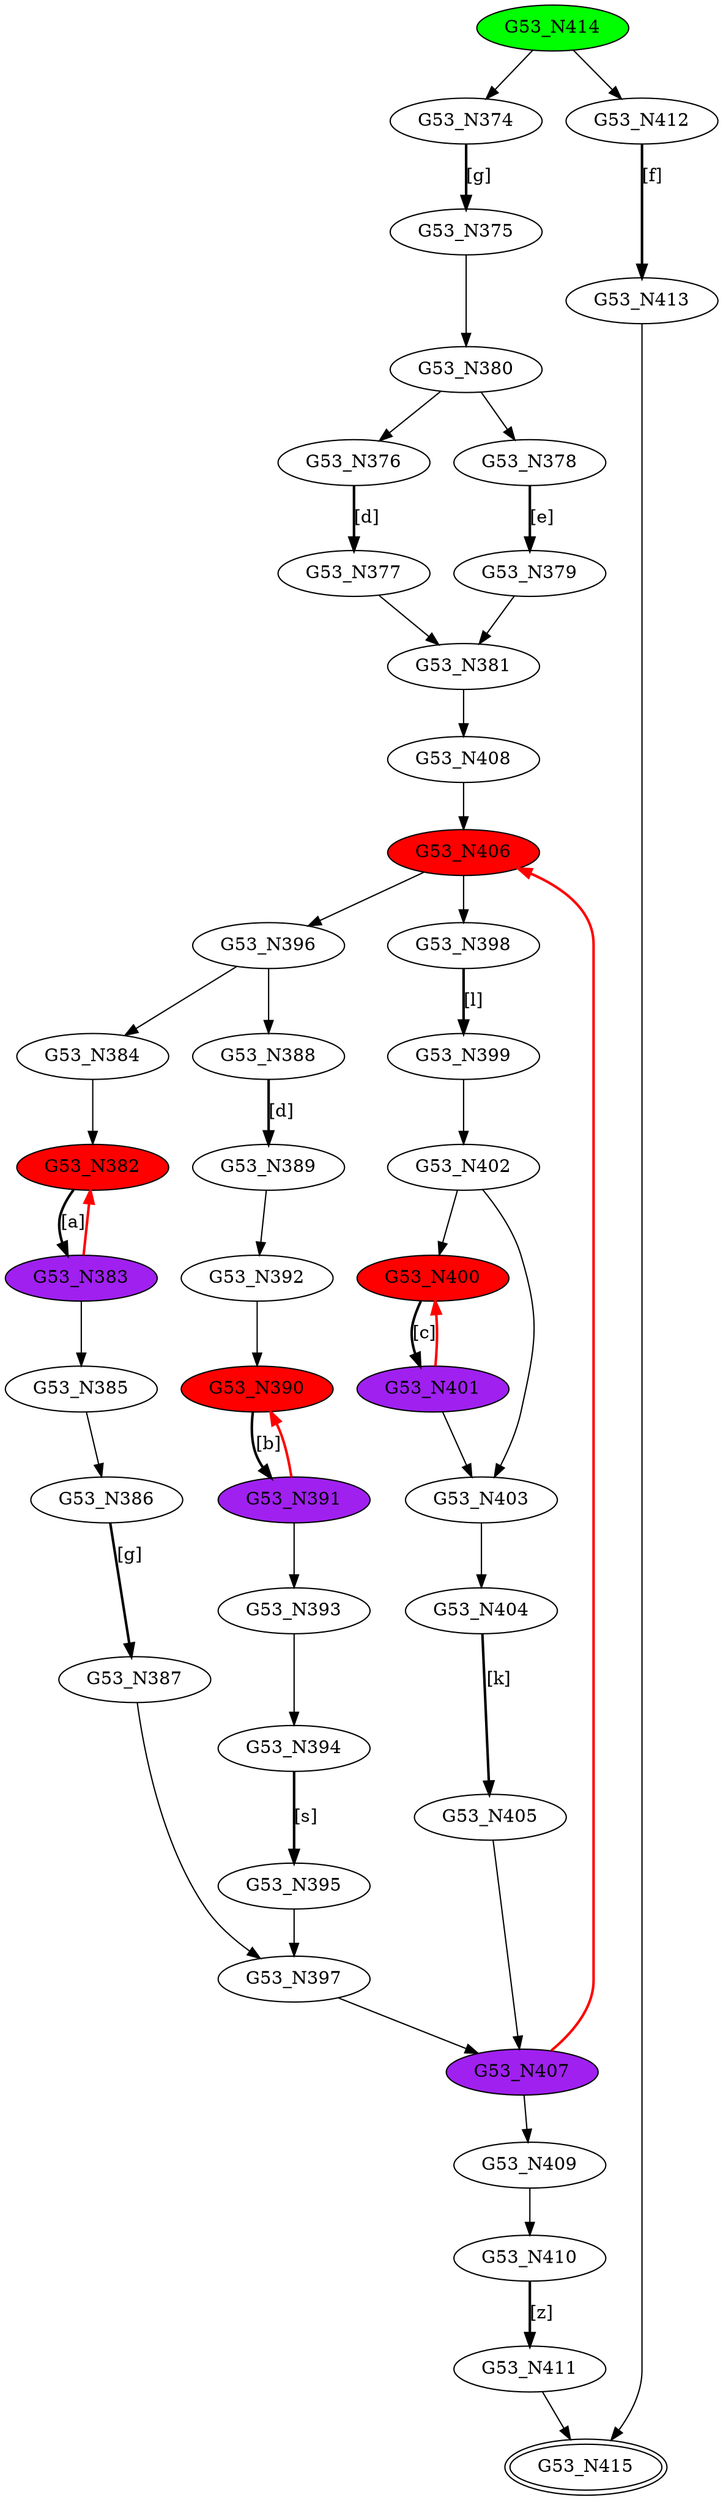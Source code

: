 digraph G53{
"G53_N374";
"G53_N375";
"G53_N376";
"G53_N377";
"G53_N378";
"G53_N379";
"G53_N380";
"G53_N381";
"G53_N382" [style=filled,fillcolor=red];
"G53_N383" [style=filled,fillcolor=purple];
"G53_N384";
"G53_N385";
"G53_N386";
"G53_N387";
"G53_N388";
"G53_N389";
"G53_N390" [style=filled,fillcolor=red];
"G53_N391" [style=filled,fillcolor=purple];
"G53_N392";
"G53_N393";
"G53_N394";
"G53_N395";
"G53_N396";
"G53_N397";
"G53_N398";
"G53_N399";
"G53_N400" [style=filled,fillcolor=red];
"G53_N401" [style=filled,fillcolor=purple];
"G53_N402";
"G53_N403";
"G53_N404";
"G53_N405";
"G53_N406" [style=filled,fillcolor=red];
"G53_N407" [style=filled,fillcolor=purple];
"G53_N408";
"G53_N409";
"G53_N410";
"G53_N411";
"G53_N412";
"G53_N413";
"G53_N414" [style=filled,fillcolor=green];
"G53_N415" [peripheries=2];
"G53_N374"->"G53_N375" [style = bold, label = "[g]"];
"G53_N376"->"G53_N377" [style = bold, label = "[d]"];
"G53_N378"->"G53_N379" [style = bold, label = "[e]"];
"G53_N380"->"G53_N376";
"G53_N380"->"G53_N378";
"G53_N379"->"G53_N381";
"G53_N377"->"G53_N381";
"G53_N375"->"G53_N380";
"G53_N382"->"G53_N383" [style = bold, label = "[a]"];
"G53_N384"->"G53_N382";
"G53_N383"->"G53_N385";
"G53_N383"->"G53_N382" [color=red,style = bold, label = ""];
"G53_N386"->"G53_N387" [style = bold, label = "[g]"];
"G53_N385"->"G53_N386";
"G53_N388"->"G53_N389" [style = bold, label = "[d]"];
"G53_N390"->"G53_N391" [style = bold, label = "[b]"];
"G53_N392"->"G53_N390";
"G53_N391"->"G53_N393";
"G53_N391"->"G53_N390" [color=red,style = bold, label = ""];
"G53_N389"->"G53_N392";
"G53_N394"->"G53_N395" [style = bold, label = "[s]"];
"G53_N393"->"G53_N394";
"G53_N396"->"G53_N384";
"G53_N396"->"G53_N388";
"G53_N395"->"G53_N397";
"G53_N387"->"G53_N397";
"G53_N398"->"G53_N399" [style = bold, label = "[l]"];
"G53_N400"->"G53_N401" [style = bold, label = "[c]"];
"G53_N402"->"G53_N400";
"G53_N401"->"G53_N403";
"G53_N402"->"G53_N403";
"G53_N401"->"G53_N400" [color=red,style = bold, label = ""];
"G53_N399"->"G53_N402";
"G53_N404"->"G53_N405" [style = bold, label = "[k]"];
"G53_N403"->"G53_N404";
"G53_N406"->"G53_N396";
"G53_N406"->"G53_N398";
"G53_N405"->"G53_N407";
"G53_N397"->"G53_N407";
"G53_N408"->"G53_N406";
"G53_N407"->"G53_N409";
"G53_N407"->"G53_N406" [color=red,style = bold, label = ""];
"G53_N381"->"G53_N408";
"G53_N410"->"G53_N411" [style = bold, label = "[z]"];
"G53_N409"->"G53_N410";
"G53_N412"->"G53_N413" [style = bold, label = "[f]"];
"G53_N414"->"G53_N374";
"G53_N414"->"G53_N412";
"G53_N413"->"G53_N415";
"G53_N411"->"G53_N415";
}

